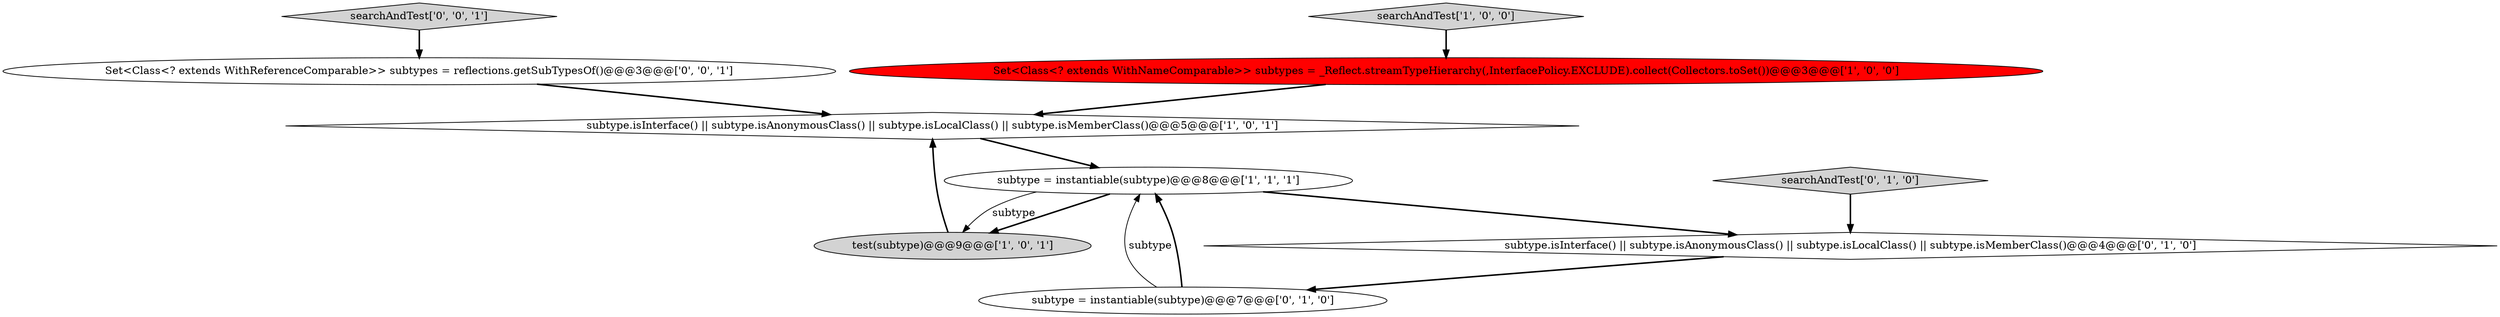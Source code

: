 digraph {
8 [style = filled, label = "searchAndTest['0', '0', '1']", fillcolor = lightgray, shape = diamond image = "AAA0AAABBB3BBB"];
3 [style = filled, label = "searchAndTest['1', '0', '0']", fillcolor = lightgray, shape = diamond image = "AAA0AAABBB1BBB"];
4 [style = filled, label = "subtype = instantiable(subtype)@@@8@@@['1', '1', '1']", fillcolor = white, shape = ellipse image = "AAA0AAABBB1BBB"];
9 [style = filled, label = "Set<Class<? extends WithReferenceComparable>> subtypes = reflections.getSubTypesOf()@@@3@@@['0', '0', '1']", fillcolor = white, shape = ellipse image = "AAA0AAABBB3BBB"];
0 [style = filled, label = "subtype.isInterface() || subtype.isAnonymousClass() || subtype.isLocalClass() || subtype.isMemberClass()@@@5@@@['1', '0', '1']", fillcolor = white, shape = diamond image = "AAA0AAABBB1BBB"];
2 [style = filled, label = "Set<Class<? extends WithNameComparable>> subtypes = _Reflect.streamTypeHierarchy(,InterfacePolicy.EXCLUDE).collect(Collectors.toSet())@@@3@@@['1', '0', '0']", fillcolor = red, shape = ellipse image = "AAA1AAABBB1BBB"];
5 [style = filled, label = "subtype = instantiable(subtype)@@@7@@@['0', '1', '0']", fillcolor = white, shape = ellipse image = "AAA0AAABBB2BBB"];
7 [style = filled, label = "searchAndTest['0', '1', '0']", fillcolor = lightgray, shape = diamond image = "AAA0AAABBB2BBB"];
1 [style = filled, label = "test(subtype)@@@9@@@['1', '0', '1']", fillcolor = lightgray, shape = ellipse image = "AAA0AAABBB1BBB"];
6 [style = filled, label = "subtype.isInterface() || subtype.isAnonymousClass() || subtype.isLocalClass() || subtype.isMemberClass()@@@4@@@['0', '1', '0']", fillcolor = white, shape = diamond image = "AAA0AAABBB2BBB"];
5->4 [style = solid, label="subtype"];
6->5 [style = bold, label=""];
4->1 [style = bold, label=""];
2->0 [style = bold, label=""];
1->0 [style = bold, label=""];
9->0 [style = bold, label=""];
3->2 [style = bold, label=""];
0->4 [style = bold, label=""];
4->6 [style = bold, label=""];
4->1 [style = solid, label="subtype"];
5->4 [style = bold, label=""];
7->6 [style = bold, label=""];
8->9 [style = bold, label=""];
}
